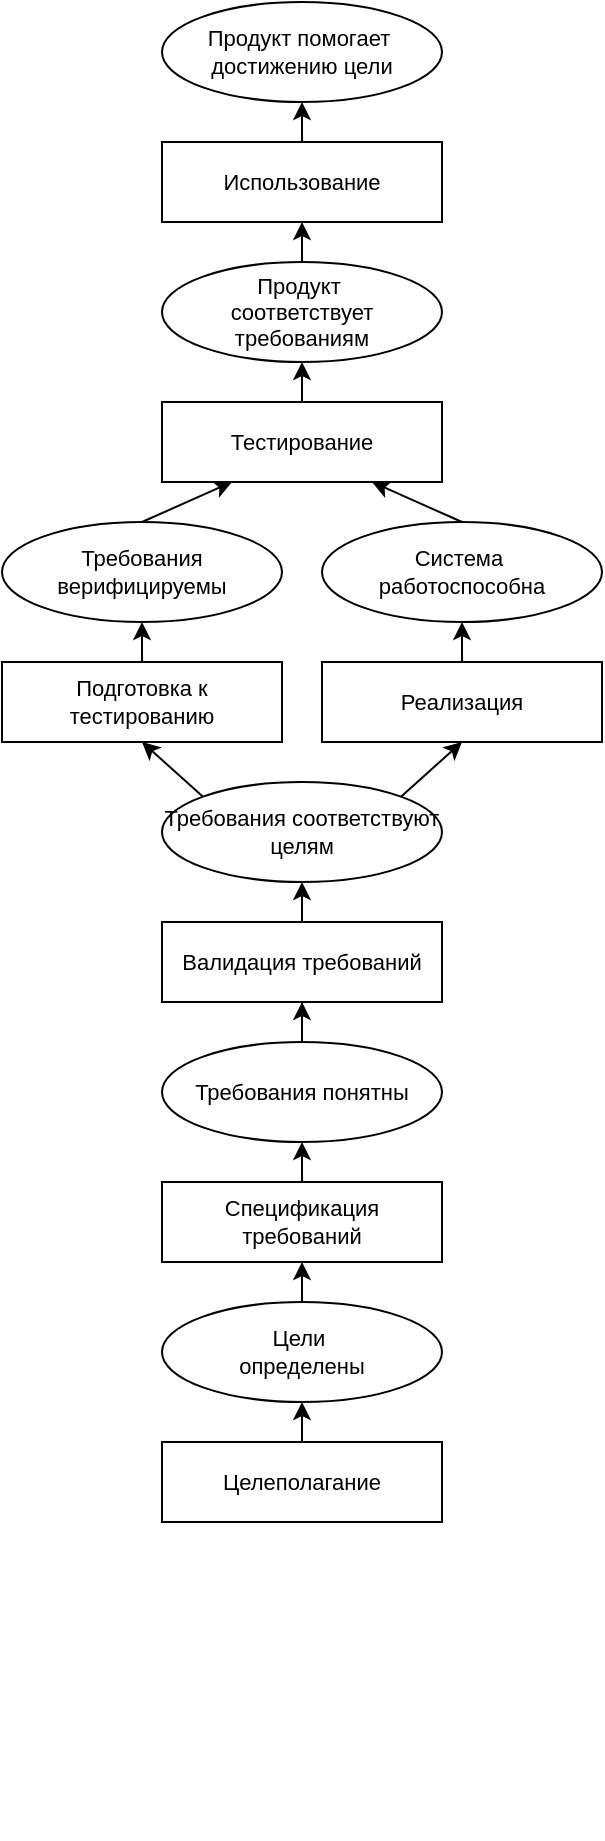 <mxfile version="24.7.16">
  <diagram name="Page-1" id="edf60f1a-56cd-e834-aa8a-f176f3a09ee4">
    <mxGraphModel dx="611" dy="1392" grid="1" gridSize="10" guides="1" tooltips="1" connect="1" arrows="1" fold="1" page="1" pageScale="1" pageWidth="1100" pageHeight="850" background="none" math="0" shadow="0">
      <root>
        <mxCell id="0" />
        <mxCell id="1" parent="0" />
        <mxCell id="-9UY9D0LqpRNY4nDB8JV-2" value="Продукт&amp;nbsp;&lt;div style=&quot;font-size: 11px;&quot;&gt;соответствует требованиям&lt;/div&gt;" style="ellipse;whiteSpace=wrap;html=1;fontSize=11;" parent="1" vertex="1">
          <mxGeometry x="330" y="-700" width="140" height="50" as="geometry" />
        </mxCell>
        <mxCell id="VljN2r6rr-qpZWQ0Xf7F-7" style="rounded=0;orthogonalLoop=1;jettySize=auto;html=1;entryX=0.5;entryY=1;entryDx=0;entryDy=0;curved=0;exitX=0;exitY=0;exitDx=0;exitDy=0;" edge="1" parent="1" source="-9UY9D0LqpRNY4nDB8JV-3" target="-9UY9D0LqpRNY4nDB8JV-42">
          <mxGeometry relative="1" as="geometry">
            <Array as="points" />
          </mxGeometry>
        </mxCell>
        <mxCell id="VljN2r6rr-qpZWQ0Xf7F-8" style="rounded=0;orthogonalLoop=1;jettySize=auto;html=1;entryX=0.5;entryY=1;entryDx=0;entryDy=0;curved=0;exitX=1;exitY=0;exitDx=0;exitDy=0;" edge="1" parent="1" source="-9UY9D0LqpRNY4nDB8JV-3" target="-9UY9D0LqpRNY4nDB8JV-41">
          <mxGeometry relative="1" as="geometry">
            <Array as="points" />
          </mxGeometry>
        </mxCell>
        <mxCell id="-9UY9D0LqpRNY4nDB8JV-3" value="Требования соответствуют целям" style="ellipse;whiteSpace=wrap;html=1;fontSize=11;" parent="1" vertex="1">
          <mxGeometry x="330" y="-440" width="140" height="50" as="geometry" />
        </mxCell>
        <mxCell id="-9UY9D0LqpRNY4nDB8JV-8" style="rounded=0;orthogonalLoop=1;jettySize=auto;html=1;fontSize=11;curved=1;entryX=0.75;entryY=1;entryDx=0;entryDy=0;exitX=0.5;exitY=0;exitDx=0;exitDy=0;" parent="1" source="-9UY9D0LqpRNY4nDB8JV-6" target="-9UY9D0LqpRNY4nDB8JV-37" edge="1">
          <mxGeometry relative="1" as="geometry">
            <Array as="points" />
            <mxPoint x="420" y="-590" as="targetPoint" />
            <mxPoint x="490" y="-540" as="sourcePoint" />
          </mxGeometry>
        </mxCell>
        <mxCell id="-9UY9D0LqpRNY4nDB8JV-9" style="rounded=0;orthogonalLoop=1;jettySize=auto;html=1;exitX=0.5;exitY=0;exitDx=0;exitDy=0;entryX=0.25;entryY=1;entryDx=0;entryDy=0;fontSize=11;curved=1;" parent="1" source="-9UY9D0LqpRNY4nDB8JV-7" target="-9UY9D0LqpRNY4nDB8JV-37" edge="1">
          <mxGeometry relative="1" as="geometry">
            <Array as="points" />
          </mxGeometry>
        </mxCell>
        <mxCell id="-9UY9D0LqpRNY4nDB8JV-68" style="rounded=0;orthogonalLoop=1;jettySize=auto;html=1;entryX=0.5;entryY=1;entryDx=0;entryDy=0;fontSize=11;" parent="1" source="-9UY9D0LqpRNY4nDB8JV-13" target="qa2Wv9CTv1rorKcwXaA9-2" edge="1">
          <mxGeometry relative="1" as="geometry">
            <mxPoint x="300.0" y="110" as="targetPoint" />
          </mxGeometry>
        </mxCell>
        <mxCell id="-9UY9D0LqpRNY4nDB8JV-13" value="Цели&amp;nbsp;&lt;div style=&quot;font-size: 11px;&quot;&gt;&lt;span style=&quot;background-color: initial; font-size: 11px;&quot;&gt;определены&lt;/span&gt;&lt;/div&gt;" style="ellipse;whiteSpace=wrap;html=1;fontSize=11;" parent="1" vertex="1">
          <mxGeometry x="330" y="-180" width="140" height="50" as="geometry" />
        </mxCell>
        <mxCell id="-9UY9D0LqpRNY4nDB8JV-21" value="Продукт помогает&amp;nbsp;&lt;div style=&quot;font-size: 11px;&quot;&gt;достижению цели&lt;/div&gt;" style="ellipse;whiteSpace=wrap;html=1;fontSize=11;" parent="1" vertex="1">
          <mxGeometry x="330" y="-830" width="140" height="50" as="geometry" />
        </mxCell>
        <mxCell id="-9UY9D0LqpRNY4nDB8JV-25" value="" style="endArrow=classic;html=1;rounded=0;exitX=0.5;exitY=0;exitDx=0;exitDy=0;entryX=0.5;entryY=1;entryDx=0;entryDy=0;fontSize=11;curved=1;" parent="1" source="-9UY9D0LqpRNY4nDB8JV-2" target="-9UY9D0LqpRNY4nDB8JV-35" edge="1">
          <mxGeometry relative="1" as="geometry">
            <mxPoint x="640" y="160" as="sourcePoint" />
            <mxPoint x="740" y="160" as="targetPoint" />
            <Array as="points" />
          </mxGeometry>
        </mxCell>
        <mxCell id="qa2Wv9CTv1rorKcwXaA9-8" value="&lt;div&gt;&lt;br&gt;&lt;/div&gt;&lt;div&gt;&lt;br&gt;&lt;/div&gt;" style="edgeLabel;html=1;align=center;verticalAlign=middle;resizable=0;points=[];" parent="-9UY9D0LqpRNY4nDB8JV-25" vertex="1" connectable="0">
          <mxGeometry x="0.001" y="2" relative="1" as="geometry">
            <mxPoint as="offset" />
          </mxGeometry>
        </mxCell>
        <mxCell id="-9UY9D0LqpRNY4nDB8JV-36" style="rounded=0;orthogonalLoop=1;jettySize=auto;html=1;entryX=0.5;entryY=1;entryDx=0;entryDy=0;fontSize=11;" parent="1" source="-9UY9D0LqpRNY4nDB8JV-35" target="-9UY9D0LqpRNY4nDB8JV-21" edge="1">
          <mxGeometry relative="1" as="geometry" />
        </mxCell>
        <mxCell id="-9UY9D0LqpRNY4nDB8JV-35" value="Использование" style="rounded=0;whiteSpace=wrap;html=1;fontSize=11;" parent="1" vertex="1">
          <mxGeometry x="330" y="-760" width="140" height="40" as="geometry" />
        </mxCell>
        <mxCell id="-9UY9D0LqpRNY4nDB8JV-38" style="rounded=0;orthogonalLoop=1;jettySize=auto;html=1;entryX=0.5;entryY=1;entryDx=0;entryDy=0;fontSize=11;" parent="1" source="-9UY9D0LqpRNY4nDB8JV-37" target="-9UY9D0LqpRNY4nDB8JV-2" edge="1">
          <mxGeometry relative="1" as="geometry" />
        </mxCell>
        <mxCell id="-9UY9D0LqpRNY4nDB8JV-37" value="Тестирование" style="whiteSpace=wrap;html=1;fontSize=11;" parent="1" vertex="1">
          <mxGeometry x="330" y="-630" width="140" height="40" as="geometry" />
        </mxCell>
        <mxCell id="-9UY9D0LqpRNY4nDB8JV-40" value="" style="rounded=0;orthogonalLoop=1;jettySize=auto;html=1;fontSize=11;" parent="1" source="-9UY9D0LqpRNY4nDB8JV-39" target="-9UY9D0LqpRNY4nDB8JV-3" edge="1">
          <mxGeometry relative="1" as="geometry" />
        </mxCell>
        <mxCell id="-9UY9D0LqpRNY4nDB8JV-39" value="Валидация требований" style="whiteSpace=wrap;html=1;fontSize=11;" parent="1" vertex="1">
          <mxGeometry x="330" y="-370" width="140" height="40" as="geometry" />
        </mxCell>
        <mxCell id="-9UY9D0LqpRNY4nDB8JV-61" style="rounded=0;orthogonalLoop=1;jettySize=auto;html=1;entryX=0.5;entryY=1;entryDx=0;entryDy=0;fontSize=11;" parent="1" source="-9UY9D0LqpRNY4nDB8JV-60" target="-9UY9D0LqpRNY4nDB8JV-13" edge="1">
          <mxGeometry relative="1" as="geometry" />
        </mxCell>
        <mxCell id="-9UY9D0LqpRNY4nDB8JV-60" value="Целеполаган&lt;span style=&quot;background-color: initial; font-size: 11px;&quot;&gt;ие&lt;/span&gt;" style="whiteSpace=wrap;html=1;fontSize=11;" parent="1" vertex="1">
          <mxGeometry x="330" y="-110" width="140" height="40" as="geometry" />
        </mxCell>
        <mxCell id="Q5NMpytd__eOCNeQYm9k-1" style="edgeStyle=orthogonalEdgeStyle;rounded=0;orthogonalLoop=1;jettySize=auto;html=1;exitX=0.5;exitY=1;exitDx=0;exitDy=0;fontSize=11;" parent="1" edge="1">
          <mxGeometry relative="1" as="geometry">
            <mxPoint x="300.0" y="80" as="sourcePoint" />
            <mxPoint x="300.0" y="80" as="targetPoint" />
          </mxGeometry>
        </mxCell>
        <mxCell id="qa2Wv9CTv1rorKcwXaA9-3" style="rounded=0;orthogonalLoop=1;jettySize=auto;html=1;exitX=0.5;exitY=0;exitDx=0;exitDy=0;entryX=0.5;entryY=1;entryDx=0;entryDy=0;" parent="1" source="qa2Wv9CTv1rorKcwXaA9-2" target="qa2Wv9CTv1rorKcwXaA9-1" edge="1">
          <mxGeometry relative="1" as="geometry">
            <mxPoint x="400" y="-100" as="targetPoint" />
          </mxGeometry>
        </mxCell>
        <mxCell id="qa2Wv9CTv1rorKcwXaA9-2" value="Спецификация требований" style="whiteSpace=wrap;html=1;fontSize=11;" parent="1" vertex="1">
          <mxGeometry x="330" y="-240" width="140" height="40" as="geometry" />
        </mxCell>
        <mxCell id="-9UY9D0LqpRNY4nDB8JV-6" value="Система&amp;nbsp;&lt;div&gt;работоспособна&lt;/div&gt;" style="ellipse;whiteSpace=wrap;html=1;fontSize=11;" parent="1" vertex="1">
          <mxGeometry x="410" y="-570" width="140" height="50" as="geometry" />
        </mxCell>
        <mxCell id="-9UY9D0LqpRNY4nDB8JV-7" value="Требования верифицируемы" style="ellipse;whiteSpace=wrap;html=1;fontSize=11;" parent="1" vertex="1">
          <mxGeometry x="250" y="-570" width="140" height="50" as="geometry" />
        </mxCell>
        <mxCell id="-9UY9D0LqpRNY4nDB8JV-44" style="rounded=0;orthogonalLoop=1;jettySize=auto;html=1;entryX=0.5;entryY=1;entryDx=0;entryDy=0;fontSize=11;" parent="1" source="-9UY9D0LqpRNY4nDB8JV-41" target="-9UY9D0LqpRNY4nDB8JV-6" edge="1">
          <mxGeometry relative="1" as="geometry" />
        </mxCell>
        <mxCell id="-9UY9D0LqpRNY4nDB8JV-41" value="Реализация" style="whiteSpace=wrap;html=1;fontSize=11;" parent="1" vertex="1">
          <mxGeometry x="410" y="-500" width="140" height="40" as="geometry" />
        </mxCell>
        <mxCell id="-9UY9D0LqpRNY4nDB8JV-43" style="rounded=0;orthogonalLoop=1;jettySize=auto;html=1;entryX=0.5;entryY=1;entryDx=0;entryDy=0;exitX=0.5;exitY=0;exitDx=0;exitDy=0;fontSize=11;" parent="1" source="-9UY9D0LqpRNY4nDB8JV-42" target="-9UY9D0LqpRNY4nDB8JV-7" edge="1">
          <mxGeometry relative="1" as="geometry" />
        </mxCell>
        <mxCell id="-9UY9D0LqpRNY4nDB8JV-42" value="Подготовка к тестированию" style="whiteSpace=wrap;html=1;fontSize=11;" parent="1" vertex="1">
          <mxGeometry x="250" y="-500" width="140" height="40" as="geometry" />
        </mxCell>
        <mxCell id="VljN2r6rr-qpZWQ0Xf7F-6" style="edgeStyle=orthogonalEdgeStyle;rounded=0;orthogonalLoop=1;jettySize=auto;html=1;entryX=0.5;entryY=1;entryDx=0;entryDy=0;" edge="1" parent="1" source="qa2Wv9CTv1rorKcwXaA9-1" target="-9UY9D0LqpRNY4nDB8JV-39">
          <mxGeometry relative="1" as="geometry" />
        </mxCell>
        <mxCell id="qa2Wv9CTv1rorKcwXaA9-1" value="Требования понятны" style="ellipse;whiteSpace=wrap;html=1;fontSize=11;" parent="1" vertex="1">
          <mxGeometry x="330" y="-310" width="140" height="50" as="geometry" />
        </mxCell>
      </root>
    </mxGraphModel>
  </diagram>
</mxfile>
